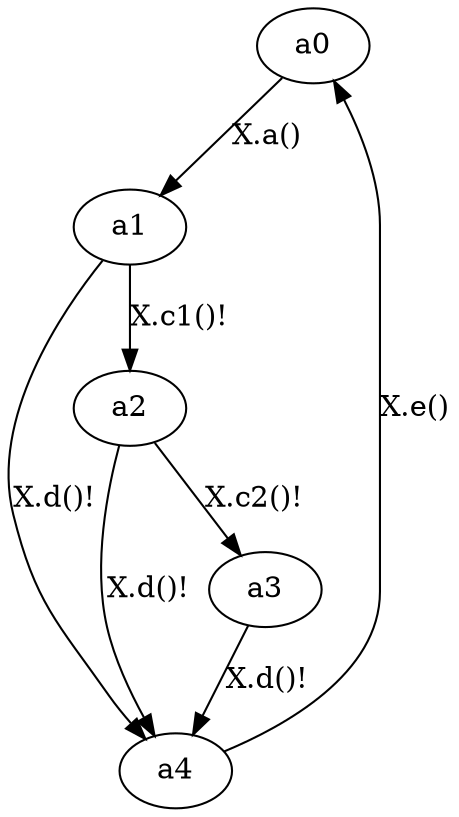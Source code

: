digraph { 
a0->a1[label= "X.a()"];a1->a4[label= "X.d()!"];a1->a2[label= "X.c1()!"];a2->a3[label= "X.c2()!"];a2->a4[label= "X.d()!"];a3->a4[label= "X.d()!"];a4->a0[label= "X.e()"];
}